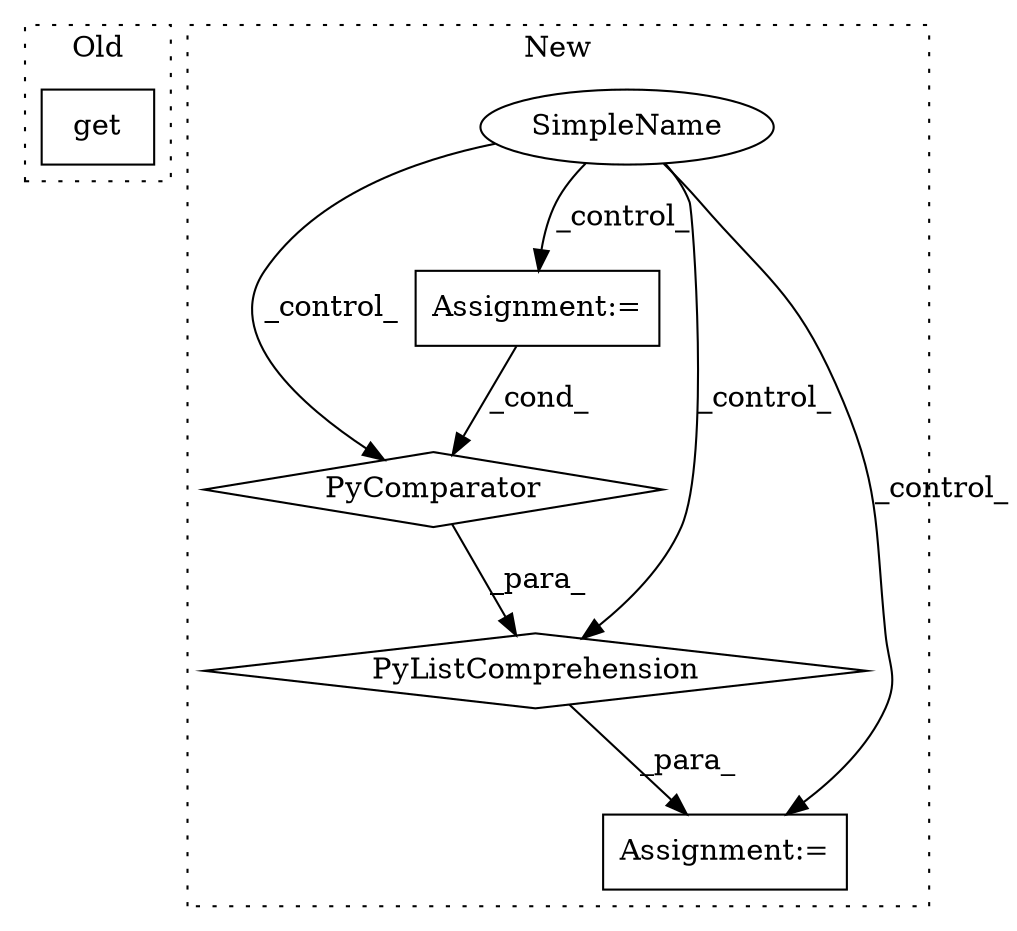 digraph G {
subgraph cluster0 {
1 [label="get" a="32" s="7666,7683" l="4,1" shape="box"];
label = "Old";
style="dotted";
}
subgraph cluster1 {
2 [label="PyComparator" a="113" s="8531" l="45" shape="diamond"];
3 [label="Assignment:=" a="7" s="8531" l="45" shape="box"];
4 [label="PyListComprehension" a="109" s="8328" l="256" shape="diamond"];
5 [label="SimpleName" a="42" s="8213" l="3" shape="ellipse"];
6 [label="Assignment:=" a="7" s="8312" l="16" shape="box"];
label = "New";
style="dotted";
}
2 -> 4 [label="_para_"];
3 -> 2 [label="_cond_"];
4 -> 6 [label="_para_"];
5 -> 3 [label="_control_"];
5 -> 6 [label="_control_"];
5 -> 4 [label="_control_"];
5 -> 2 [label="_control_"];
}
